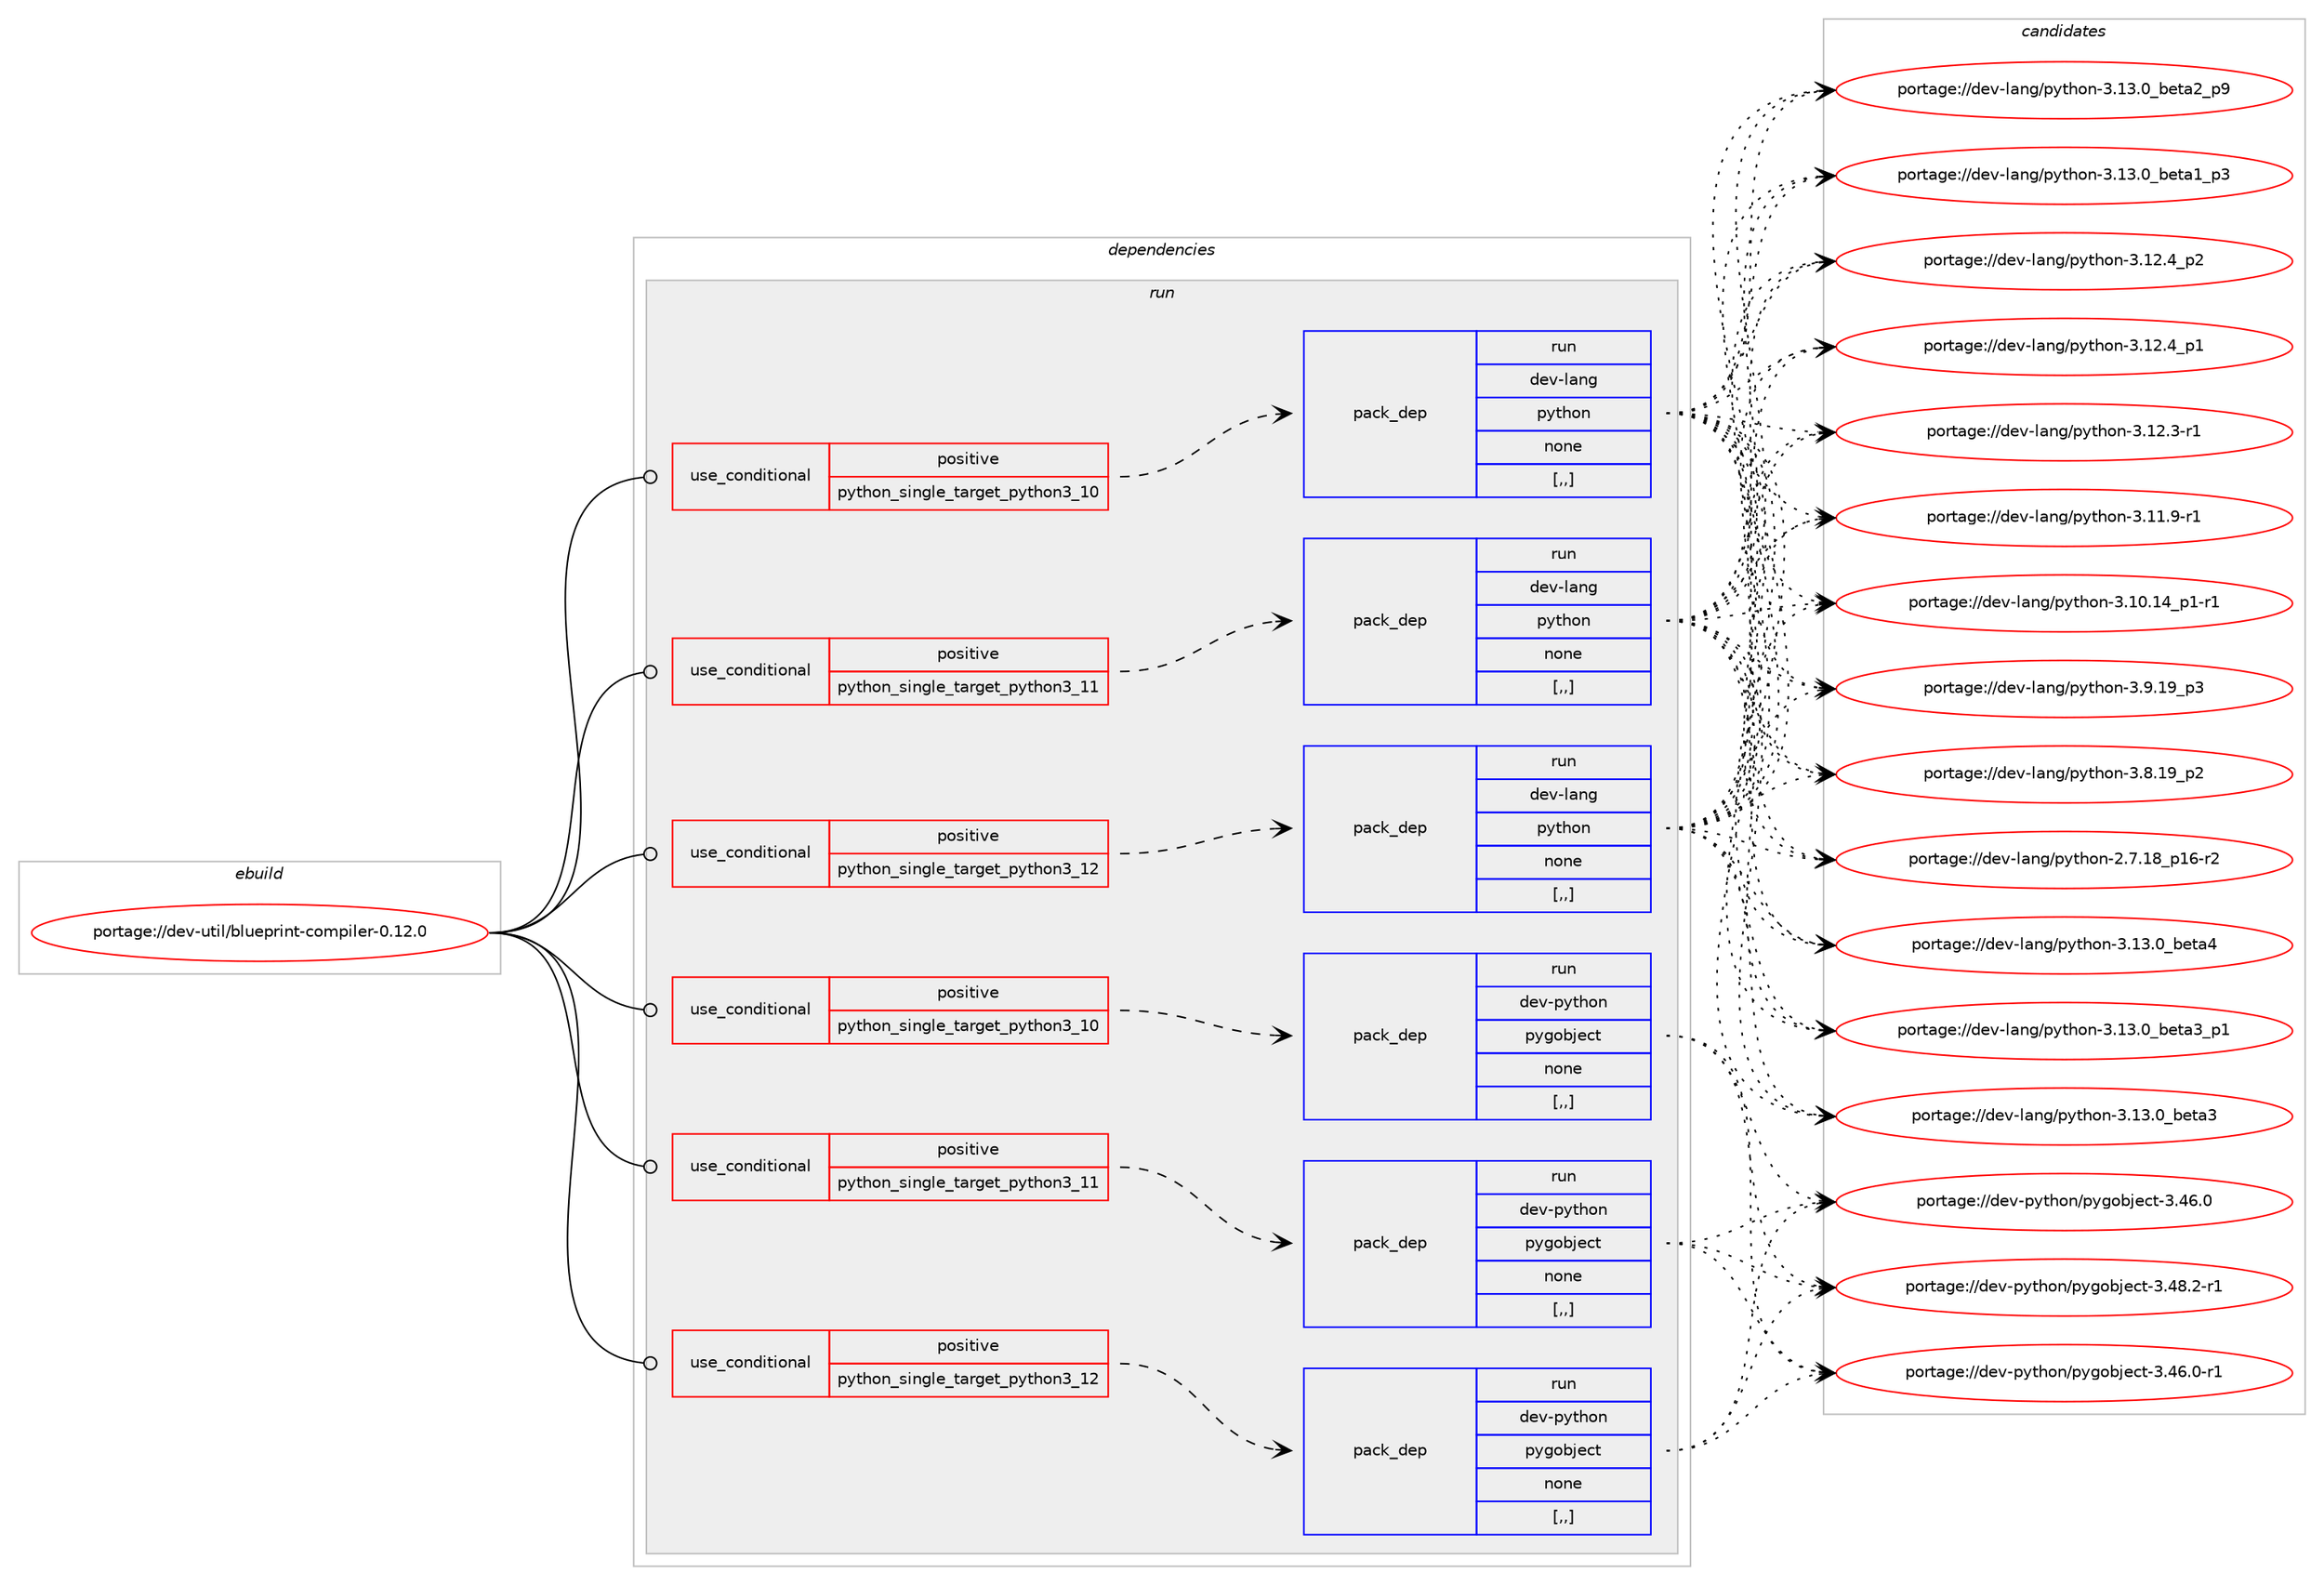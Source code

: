 digraph prolog {

# *************
# Graph options
# *************

newrank=true;
concentrate=true;
compound=true;
graph [rankdir=LR,fontname=Helvetica,fontsize=10,ranksep=1.5];#, ranksep=2.5, nodesep=0.2];
edge  [arrowhead=vee];
node  [fontname=Helvetica,fontsize=10];

# **********
# The ebuild
# **********

subgraph cluster_leftcol {
color=gray;
label=<<i>ebuild</i>>;
id [label="portage://dev-util/blueprint-compiler-0.12.0", color=red, width=4, href="../dev-util/blueprint-compiler-0.12.0.svg"];
}

# ****************
# The dependencies
# ****************

subgraph cluster_midcol {
color=gray;
label=<<i>dependencies</i>>;
subgraph cluster_compile {
fillcolor="#eeeeee";
style=filled;
label=<<i>compile</i>>;
}
subgraph cluster_compileandrun {
fillcolor="#eeeeee";
style=filled;
label=<<i>compile and run</i>>;
}
subgraph cluster_run {
fillcolor="#eeeeee";
style=filled;
label=<<i>run</i>>;
subgraph cond59227 {
dependency210673 [label=<<TABLE BORDER="0" CELLBORDER="1" CELLSPACING="0" CELLPADDING="4"><TR><TD ROWSPAN="3" CELLPADDING="10">use_conditional</TD></TR><TR><TD>positive</TD></TR><TR><TD>python_single_target_python3_10</TD></TR></TABLE>>, shape=none, color=red];
subgraph pack150050 {
dependency210674 [label=<<TABLE BORDER="0" CELLBORDER="1" CELLSPACING="0" CELLPADDING="4" WIDTH="220"><TR><TD ROWSPAN="6" CELLPADDING="30">pack_dep</TD></TR><TR><TD WIDTH="110">run</TD></TR><TR><TD>dev-lang</TD></TR><TR><TD>python</TD></TR><TR><TD>none</TD></TR><TR><TD>[,,]</TD></TR></TABLE>>, shape=none, color=blue];
}
dependency210673:e -> dependency210674:w [weight=20,style="dashed",arrowhead="vee"];
}
id:e -> dependency210673:w [weight=20,style="solid",arrowhead="odot"];
subgraph cond59228 {
dependency210675 [label=<<TABLE BORDER="0" CELLBORDER="1" CELLSPACING="0" CELLPADDING="4"><TR><TD ROWSPAN="3" CELLPADDING="10">use_conditional</TD></TR><TR><TD>positive</TD></TR><TR><TD>python_single_target_python3_10</TD></TR></TABLE>>, shape=none, color=red];
subgraph pack150051 {
dependency210676 [label=<<TABLE BORDER="0" CELLBORDER="1" CELLSPACING="0" CELLPADDING="4" WIDTH="220"><TR><TD ROWSPAN="6" CELLPADDING="30">pack_dep</TD></TR><TR><TD WIDTH="110">run</TD></TR><TR><TD>dev-python</TD></TR><TR><TD>pygobject</TD></TR><TR><TD>none</TD></TR><TR><TD>[,,]</TD></TR></TABLE>>, shape=none, color=blue];
}
dependency210675:e -> dependency210676:w [weight=20,style="dashed",arrowhead="vee"];
}
id:e -> dependency210675:w [weight=20,style="solid",arrowhead="odot"];
subgraph cond59229 {
dependency210677 [label=<<TABLE BORDER="0" CELLBORDER="1" CELLSPACING="0" CELLPADDING="4"><TR><TD ROWSPAN="3" CELLPADDING="10">use_conditional</TD></TR><TR><TD>positive</TD></TR><TR><TD>python_single_target_python3_11</TD></TR></TABLE>>, shape=none, color=red];
subgraph pack150052 {
dependency210678 [label=<<TABLE BORDER="0" CELLBORDER="1" CELLSPACING="0" CELLPADDING="4" WIDTH="220"><TR><TD ROWSPAN="6" CELLPADDING="30">pack_dep</TD></TR><TR><TD WIDTH="110">run</TD></TR><TR><TD>dev-lang</TD></TR><TR><TD>python</TD></TR><TR><TD>none</TD></TR><TR><TD>[,,]</TD></TR></TABLE>>, shape=none, color=blue];
}
dependency210677:e -> dependency210678:w [weight=20,style="dashed",arrowhead="vee"];
}
id:e -> dependency210677:w [weight=20,style="solid",arrowhead="odot"];
subgraph cond59230 {
dependency210679 [label=<<TABLE BORDER="0" CELLBORDER="1" CELLSPACING="0" CELLPADDING="4"><TR><TD ROWSPAN="3" CELLPADDING="10">use_conditional</TD></TR><TR><TD>positive</TD></TR><TR><TD>python_single_target_python3_11</TD></TR></TABLE>>, shape=none, color=red];
subgraph pack150053 {
dependency210680 [label=<<TABLE BORDER="0" CELLBORDER="1" CELLSPACING="0" CELLPADDING="4" WIDTH="220"><TR><TD ROWSPAN="6" CELLPADDING="30">pack_dep</TD></TR><TR><TD WIDTH="110">run</TD></TR><TR><TD>dev-python</TD></TR><TR><TD>pygobject</TD></TR><TR><TD>none</TD></TR><TR><TD>[,,]</TD></TR></TABLE>>, shape=none, color=blue];
}
dependency210679:e -> dependency210680:w [weight=20,style="dashed",arrowhead="vee"];
}
id:e -> dependency210679:w [weight=20,style="solid",arrowhead="odot"];
subgraph cond59231 {
dependency210681 [label=<<TABLE BORDER="0" CELLBORDER="1" CELLSPACING="0" CELLPADDING="4"><TR><TD ROWSPAN="3" CELLPADDING="10">use_conditional</TD></TR><TR><TD>positive</TD></TR><TR><TD>python_single_target_python3_12</TD></TR></TABLE>>, shape=none, color=red];
subgraph pack150054 {
dependency210682 [label=<<TABLE BORDER="0" CELLBORDER="1" CELLSPACING="0" CELLPADDING="4" WIDTH="220"><TR><TD ROWSPAN="6" CELLPADDING="30">pack_dep</TD></TR><TR><TD WIDTH="110">run</TD></TR><TR><TD>dev-lang</TD></TR><TR><TD>python</TD></TR><TR><TD>none</TD></TR><TR><TD>[,,]</TD></TR></TABLE>>, shape=none, color=blue];
}
dependency210681:e -> dependency210682:w [weight=20,style="dashed",arrowhead="vee"];
}
id:e -> dependency210681:w [weight=20,style="solid",arrowhead="odot"];
subgraph cond59232 {
dependency210683 [label=<<TABLE BORDER="0" CELLBORDER="1" CELLSPACING="0" CELLPADDING="4"><TR><TD ROWSPAN="3" CELLPADDING="10">use_conditional</TD></TR><TR><TD>positive</TD></TR><TR><TD>python_single_target_python3_12</TD></TR></TABLE>>, shape=none, color=red];
subgraph pack150055 {
dependency210684 [label=<<TABLE BORDER="0" CELLBORDER="1" CELLSPACING="0" CELLPADDING="4" WIDTH="220"><TR><TD ROWSPAN="6" CELLPADDING="30">pack_dep</TD></TR><TR><TD WIDTH="110">run</TD></TR><TR><TD>dev-python</TD></TR><TR><TD>pygobject</TD></TR><TR><TD>none</TD></TR><TR><TD>[,,]</TD></TR></TABLE>>, shape=none, color=blue];
}
dependency210683:e -> dependency210684:w [weight=20,style="dashed",arrowhead="vee"];
}
id:e -> dependency210683:w [weight=20,style="solid",arrowhead="odot"];
}
}

# **************
# The candidates
# **************

subgraph cluster_choices {
rank=same;
color=gray;
label=<<i>candidates</i>>;

subgraph choice150050 {
color=black;
nodesep=1;
choice1001011184510897110103471121211161041111104551464951464895981011169752 [label="portage://dev-lang/python-3.13.0_beta4", color=red, width=4,href="../dev-lang/python-3.13.0_beta4.svg"];
choice10010111845108971101034711212111610411111045514649514648959810111697519511249 [label="portage://dev-lang/python-3.13.0_beta3_p1", color=red, width=4,href="../dev-lang/python-3.13.0_beta3_p1.svg"];
choice1001011184510897110103471121211161041111104551464951464895981011169751 [label="portage://dev-lang/python-3.13.0_beta3", color=red, width=4,href="../dev-lang/python-3.13.0_beta3.svg"];
choice10010111845108971101034711212111610411111045514649514648959810111697509511257 [label="portage://dev-lang/python-3.13.0_beta2_p9", color=red, width=4,href="../dev-lang/python-3.13.0_beta2_p9.svg"];
choice10010111845108971101034711212111610411111045514649514648959810111697499511251 [label="portage://dev-lang/python-3.13.0_beta1_p3", color=red, width=4,href="../dev-lang/python-3.13.0_beta1_p3.svg"];
choice100101118451089711010347112121116104111110455146495046529511250 [label="portage://dev-lang/python-3.12.4_p2", color=red, width=4,href="../dev-lang/python-3.12.4_p2.svg"];
choice100101118451089711010347112121116104111110455146495046529511249 [label="portage://dev-lang/python-3.12.4_p1", color=red, width=4,href="../dev-lang/python-3.12.4_p1.svg"];
choice100101118451089711010347112121116104111110455146495046514511449 [label="portage://dev-lang/python-3.12.3-r1", color=red, width=4,href="../dev-lang/python-3.12.3-r1.svg"];
choice100101118451089711010347112121116104111110455146494946574511449 [label="portage://dev-lang/python-3.11.9-r1", color=red, width=4,href="../dev-lang/python-3.11.9-r1.svg"];
choice100101118451089711010347112121116104111110455146494846495295112494511449 [label="portage://dev-lang/python-3.10.14_p1-r1", color=red, width=4,href="../dev-lang/python-3.10.14_p1-r1.svg"];
choice100101118451089711010347112121116104111110455146574649579511251 [label="portage://dev-lang/python-3.9.19_p3", color=red, width=4,href="../dev-lang/python-3.9.19_p3.svg"];
choice100101118451089711010347112121116104111110455146564649579511250 [label="portage://dev-lang/python-3.8.19_p2", color=red, width=4,href="../dev-lang/python-3.8.19_p2.svg"];
choice100101118451089711010347112121116104111110455046554649569511249544511450 [label="portage://dev-lang/python-2.7.18_p16-r2", color=red, width=4,href="../dev-lang/python-2.7.18_p16-r2.svg"];
dependency210674:e -> choice1001011184510897110103471121211161041111104551464951464895981011169752:w [style=dotted,weight="100"];
dependency210674:e -> choice10010111845108971101034711212111610411111045514649514648959810111697519511249:w [style=dotted,weight="100"];
dependency210674:e -> choice1001011184510897110103471121211161041111104551464951464895981011169751:w [style=dotted,weight="100"];
dependency210674:e -> choice10010111845108971101034711212111610411111045514649514648959810111697509511257:w [style=dotted,weight="100"];
dependency210674:e -> choice10010111845108971101034711212111610411111045514649514648959810111697499511251:w [style=dotted,weight="100"];
dependency210674:e -> choice100101118451089711010347112121116104111110455146495046529511250:w [style=dotted,weight="100"];
dependency210674:e -> choice100101118451089711010347112121116104111110455146495046529511249:w [style=dotted,weight="100"];
dependency210674:e -> choice100101118451089711010347112121116104111110455146495046514511449:w [style=dotted,weight="100"];
dependency210674:e -> choice100101118451089711010347112121116104111110455146494946574511449:w [style=dotted,weight="100"];
dependency210674:e -> choice100101118451089711010347112121116104111110455146494846495295112494511449:w [style=dotted,weight="100"];
dependency210674:e -> choice100101118451089711010347112121116104111110455146574649579511251:w [style=dotted,weight="100"];
dependency210674:e -> choice100101118451089711010347112121116104111110455146564649579511250:w [style=dotted,weight="100"];
dependency210674:e -> choice100101118451089711010347112121116104111110455046554649569511249544511450:w [style=dotted,weight="100"];
}
subgraph choice150051 {
color=black;
nodesep=1;
choice10010111845112121116104111110471121211031119810610199116455146525646504511449 [label="portage://dev-python/pygobject-3.48.2-r1", color=red, width=4,href="../dev-python/pygobject-3.48.2-r1.svg"];
choice10010111845112121116104111110471121211031119810610199116455146525446484511449 [label="portage://dev-python/pygobject-3.46.0-r1", color=red, width=4,href="../dev-python/pygobject-3.46.0-r1.svg"];
choice1001011184511212111610411111047112121103111981061019911645514652544648 [label="portage://dev-python/pygobject-3.46.0", color=red, width=4,href="../dev-python/pygobject-3.46.0.svg"];
dependency210676:e -> choice10010111845112121116104111110471121211031119810610199116455146525646504511449:w [style=dotted,weight="100"];
dependency210676:e -> choice10010111845112121116104111110471121211031119810610199116455146525446484511449:w [style=dotted,weight="100"];
dependency210676:e -> choice1001011184511212111610411111047112121103111981061019911645514652544648:w [style=dotted,weight="100"];
}
subgraph choice150052 {
color=black;
nodesep=1;
choice1001011184510897110103471121211161041111104551464951464895981011169752 [label="portage://dev-lang/python-3.13.0_beta4", color=red, width=4,href="../dev-lang/python-3.13.0_beta4.svg"];
choice10010111845108971101034711212111610411111045514649514648959810111697519511249 [label="portage://dev-lang/python-3.13.0_beta3_p1", color=red, width=4,href="../dev-lang/python-3.13.0_beta3_p1.svg"];
choice1001011184510897110103471121211161041111104551464951464895981011169751 [label="portage://dev-lang/python-3.13.0_beta3", color=red, width=4,href="../dev-lang/python-3.13.0_beta3.svg"];
choice10010111845108971101034711212111610411111045514649514648959810111697509511257 [label="portage://dev-lang/python-3.13.0_beta2_p9", color=red, width=4,href="../dev-lang/python-3.13.0_beta2_p9.svg"];
choice10010111845108971101034711212111610411111045514649514648959810111697499511251 [label="portage://dev-lang/python-3.13.0_beta1_p3", color=red, width=4,href="../dev-lang/python-3.13.0_beta1_p3.svg"];
choice100101118451089711010347112121116104111110455146495046529511250 [label="portage://dev-lang/python-3.12.4_p2", color=red, width=4,href="../dev-lang/python-3.12.4_p2.svg"];
choice100101118451089711010347112121116104111110455146495046529511249 [label="portage://dev-lang/python-3.12.4_p1", color=red, width=4,href="../dev-lang/python-3.12.4_p1.svg"];
choice100101118451089711010347112121116104111110455146495046514511449 [label="portage://dev-lang/python-3.12.3-r1", color=red, width=4,href="../dev-lang/python-3.12.3-r1.svg"];
choice100101118451089711010347112121116104111110455146494946574511449 [label="portage://dev-lang/python-3.11.9-r1", color=red, width=4,href="../dev-lang/python-3.11.9-r1.svg"];
choice100101118451089711010347112121116104111110455146494846495295112494511449 [label="portage://dev-lang/python-3.10.14_p1-r1", color=red, width=4,href="../dev-lang/python-3.10.14_p1-r1.svg"];
choice100101118451089711010347112121116104111110455146574649579511251 [label="portage://dev-lang/python-3.9.19_p3", color=red, width=4,href="../dev-lang/python-3.9.19_p3.svg"];
choice100101118451089711010347112121116104111110455146564649579511250 [label="portage://dev-lang/python-3.8.19_p2", color=red, width=4,href="../dev-lang/python-3.8.19_p2.svg"];
choice100101118451089711010347112121116104111110455046554649569511249544511450 [label="portage://dev-lang/python-2.7.18_p16-r2", color=red, width=4,href="../dev-lang/python-2.7.18_p16-r2.svg"];
dependency210678:e -> choice1001011184510897110103471121211161041111104551464951464895981011169752:w [style=dotted,weight="100"];
dependency210678:e -> choice10010111845108971101034711212111610411111045514649514648959810111697519511249:w [style=dotted,weight="100"];
dependency210678:e -> choice1001011184510897110103471121211161041111104551464951464895981011169751:w [style=dotted,weight="100"];
dependency210678:e -> choice10010111845108971101034711212111610411111045514649514648959810111697509511257:w [style=dotted,weight="100"];
dependency210678:e -> choice10010111845108971101034711212111610411111045514649514648959810111697499511251:w [style=dotted,weight="100"];
dependency210678:e -> choice100101118451089711010347112121116104111110455146495046529511250:w [style=dotted,weight="100"];
dependency210678:e -> choice100101118451089711010347112121116104111110455146495046529511249:w [style=dotted,weight="100"];
dependency210678:e -> choice100101118451089711010347112121116104111110455146495046514511449:w [style=dotted,weight="100"];
dependency210678:e -> choice100101118451089711010347112121116104111110455146494946574511449:w [style=dotted,weight="100"];
dependency210678:e -> choice100101118451089711010347112121116104111110455146494846495295112494511449:w [style=dotted,weight="100"];
dependency210678:e -> choice100101118451089711010347112121116104111110455146574649579511251:w [style=dotted,weight="100"];
dependency210678:e -> choice100101118451089711010347112121116104111110455146564649579511250:w [style=dotted,weight="100"];
dependency210678:e -> choice100101118451089711010347112121116104111110455046554649569511249544511450:w [style=dotted,weight="100"];
}
subgraph choice150053 {
color=black;
nodesep=1;
choice10010111845112121116104111110471121211031119810610199116455146525646504511449 [label="portage://dev-python/pygobject-3.48.2-r1", color=red, width=4,href="../dev-python/pygobject-3.48.2-r1.svg"];
choice10010111845112121116104111110471121211031119810610199116455146525446484511449 [label="portage://dev-python/pygobject-3.46.0-r1", color=red, width=4,href="../dev-python/pygobject-3.46.0-r1.svg"];
choice1001011184511212111610411111047112121103111981061019911645514652544648 [label="portage://dev-python/pygobject-3.46.0", color=red, width=4,href="../dev-python/pygobject-3.46.0.svg"];
dependency210680:e -> choice10010111845112121116104111110471121211031119810610199116455146525646504511449:w [style=dotted,weight="100"];
dependency210680:e -> choice10010111845112121116104111110471121211031119810610199116455146525446484511449:w [style=dotted,weight="100"];
dependency210680:e -> choice1001011184511212111610411111047112121103111981061019911645514652544648:w [style=dotted,weight="100"];
}
subgraph choice150054 {
color=black;
nodesep=1;
choice1001011184510897110103471121211161041111104551464951464895981011169752 [label="portage://dev-lang/python-3.13.0_beta4", color=red, width=4,href="../dev-lang/python-3.13.0_beta4.svg"];
choice10010111845108971101034711212111610411111045514649514648959810111697519511249 [label="portage://dev-lang/python-3.13.0_beta3_p1", color=red, width=4,href="../dev-lang/python-3.13.0_beta3_p1.svg"];
choice1001011184510897110103471121211161041111104551464951464895981011169751 [label="portage://dev-lang/python-3.13.0_beta3", color=red, width=4,href="../dev-lang/python-3.13.0_beta3.svg"];
choice10010111845108971101034711212111610411111045514649514648959810111697509511257 [label="portage://dev-lang/python-3.13.0_beta2_p9", color=red, width=4,href="../dev-lang/python-3.13.0_beta2_p9.svg"];
choice10010111845108971101034711212111610411111045514649514648959810111697499511251 [label="portage://dev-lang/python-3.13.0_beta1_p3", color=red, width=4,href="../dev-lang/python-3.13.0_beta1_p3.svg"];
choice100101118451089711010347112121116104111110455146495046529511250 [label="portage://dev-lang/python-3.12.4_p2", color=red, width=4,href="../dev-lang/python-3.12.4_p2.svg"];
choice100101118451089711010347112121116104111110455146495046529511249 [label="portage://dev-lang/python-3.12.4_p1", color=red, width=4,href="../dev-lang/python-3.12.4_p1.svg"];
choice100101118451089711010347112121116104111110455146495046514511449 [label="portage://dev-lang/python-3.12.3-r1", color=red, width=4,href="../dev-lang/python-3.12.3-r1.svg"];
choice100101118451089711010347112121116104111110455146494946574511449 [label="portage://dev-lang/python-3.11.9-r1", color=red, width=4,href="../dev-lang/python-3.11.9-r1.svg"];
choice100101118451089711010347112121116104111110455146494846495295112494511449 [label="portage://dev-lang/python-3.10.14_p1-r1", color=red, width=4,href="../dev-lang/python-3.10.14_p1-r1.svg"];
choice100101118451089711010347112121116104111110455146574649579511251 [label="portage://dev-lang/python-3.9.19_p3", color=red, width=4,href="../dev-lang/python-3.9.19_p3.svg"];
choice100101118451089711010347112121116104111110455146564649579511250 [label="portage://dev-lang/python-3.8.19_p2", color=red, width=4,href="../dev-lang/python-3.8.19_p2.svg"];
choice100101118451089711010347112121116104111110455046554649569511249544511450 [label="portage://dev-lang/python-2.7.18_p16-r2", color=red, width=4,href="../dev-lang/python-2.7.18_p16-r2.svg"];
dependency210682:e -> choice1001011184510897110103471121211161041111104551464951464895981011169752:w [style=dotted,weight="100"];
dependency210682:e -> choice10010111845108971101034711212111610411111045514649514648959810111697519511249:w [style=dotted,weight="100"];
dependency210682:e -> choice1001011184510897110103471121211161041111104551464951464895981011169751:w [style=dotted,weight="100"];
dependency210682:e -> choice10010111845108971101034711212111610411111045514649514648959810111697509511257:w [style=dotted,weight="100"];
dependency210682:e -> choice10010111845108971101034711212111610411111045514649514648959810111697499511251:w [style=dotted,weight="100"];
dependency210682:e -> choice100101118451089711010347112121116104111110455146495046529511250:w [style=dotted,weight="100"];
dependency210682:e -> choice100101118451089711010347112121116104111110455146495046529511249:w [style=dotted,weight="100"];
dependency210682:e -> choice100101118451089711010347112121116104111110455146495046514511449:w [style=dotted,weight="100"];
dependency210682:e -> choice100101118451089711010347112121116104111110455146494946574511449:w [style=dotted,weight="100"];
dependency210682:e -> choice100101118451089711010347112121116104111110455146494846495295112494511449:w [style=dotted,weight="100"];
dependency210682:e -> choice100101118451089711010347112121116104111110455146574649579511251:w [style=dotted,weight="100"];
dependency210682:e -> choice100101118451089711010347112121116104111110455146564649579511250:w [style=dotted,weight="100"];
dependency210682:e -> choice100101118451089711010347112121116104111110455046554649569511249544511450:w [style=dotted,weight="100"];
}
subgraph choice150055 {
color=black;
nodesep=1;
choice10010111845112121116104111110471121211031119810610199116455146525646504511449 [label="portage://dev-python/pygobject-3.48.2-r1", color=red, width=4,href="../dev-python/pygobject-3.48.2-r1.svg"];
choice10010111845112121116104111110471121211031119810610199116455146525446484511449 [label="portage://dev-python/pygobject-3.46.0-r1", color=red, width=4,href="../dev-python/pygobject-3.46.0-r1.svg"];
choice1001011184511212111610411111047112121103111981061019911645514652544648 [label="portage://dev-python/pygobject-3.46.0", color=red, width=4,href="../dev-python/pygobject-3.46.0.svg"];
dependency210684:e -> choice10010111845112121116104111110471121211031119810610199116455146525646504511449:w [style=dotted,weight="100"];
dependency210684:e -> choice10010111845112121116104111110471121211031119810610199116455146525446484511449:w [style=dotted,weight="100"];
dependency210684:e -> choice1001011184511212111610411111047112121103111981061019911645514652544648:w [style=dotted,weight="100"];
}
}

}
